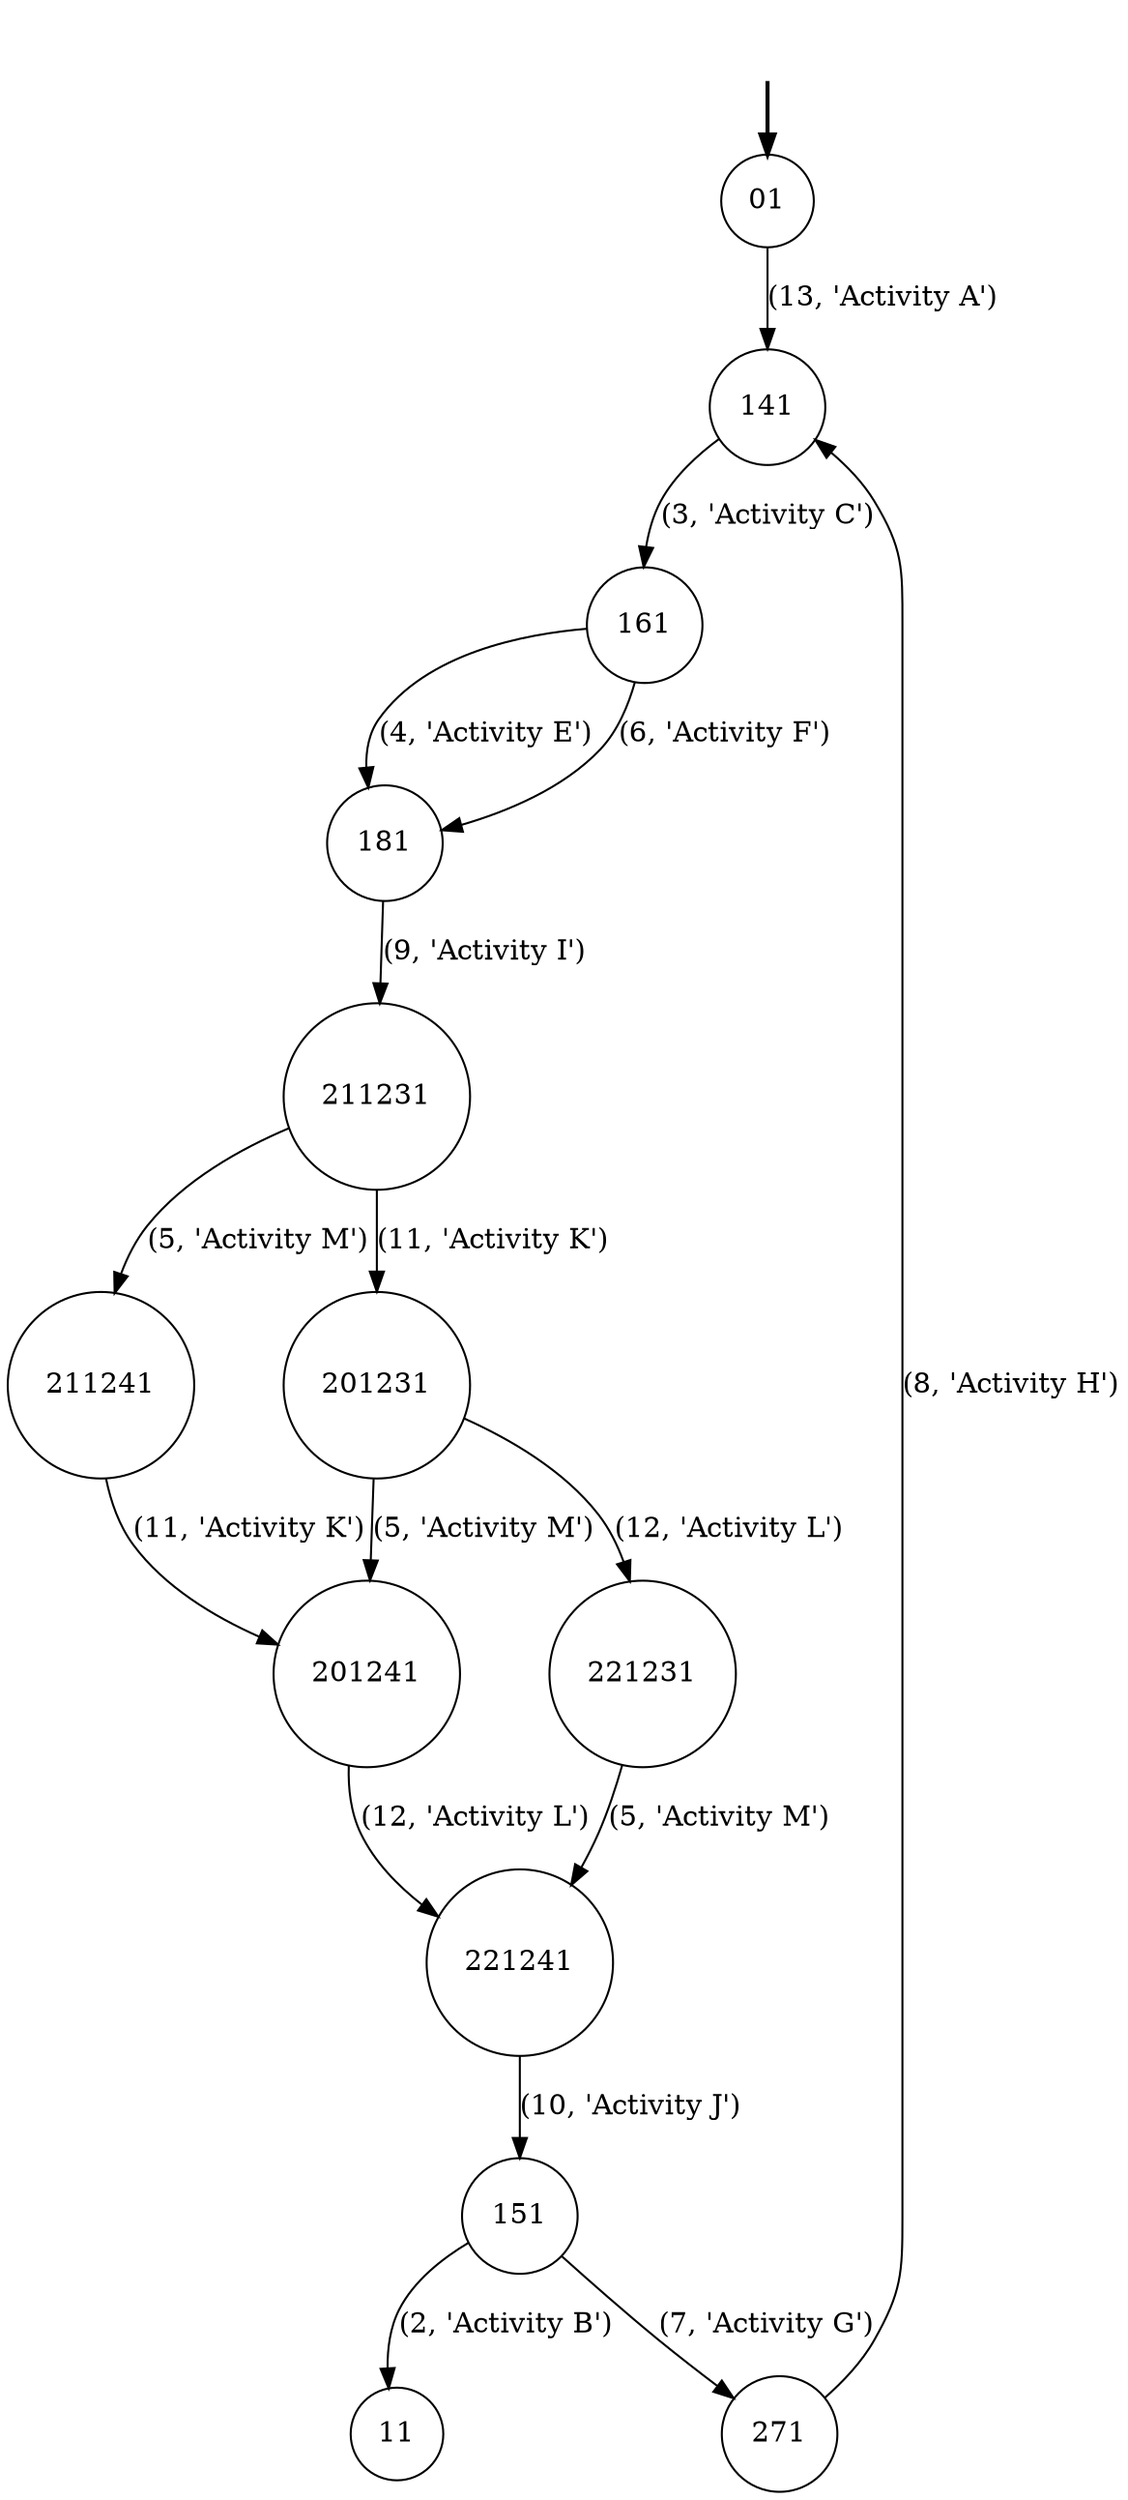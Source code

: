 digraph {
  fake [style=invisible]
  fake -> 01 [style=bold]
  11 [shape=circle]
  161 [shape=circle]
  181 [shape=circle]
  151 [shape=circle]
  201231 [shape=circle]
  221241 [shape=circle]
  141 [shape=circle]
  201241 [shape=circle]
  221231 [shape=circle]
  271 [shape=circle]
  211241 [shape=circle]
  211231 [shape=circle]
  01 [shape=circle]
  141 -> 161 [label="(3, 'Activity C')"]
  221241 -> 151 [label="(10, 'Activity J')"]
  151 -> 11 [label="(2, 'Activity B')"]
  211231 -> 211241 [label="(5, 'Activity M')"]
  271 -> 141 [label="(8, 'Activity H')"]
  01 -> 141 [label="(13, 'Activity A')"]
  181 -> 211231 [label="(9, 'Activity I')"]
  201231 -> 221231 [label="(12, 'Activity L')"]
  201231 -> 201241 [label="(5, 'Activity M')"]
  221231 -> 221241 [label="(5, 'Activity M')"]
  211231 -> 201231 [label="(11, 'Activity K')"]
  201241 -> 221241 [label="(12, 'Activity L')"]
  151 -> 271 [label="(7, 'Activity G')"]
  161 -> 181 [label="(6, 'Activity F')"]
  161 -> 181 [label="(4, 'Activity E')"]
  211241 -> 201241 [label="(11, 'Activity K')"]
}
